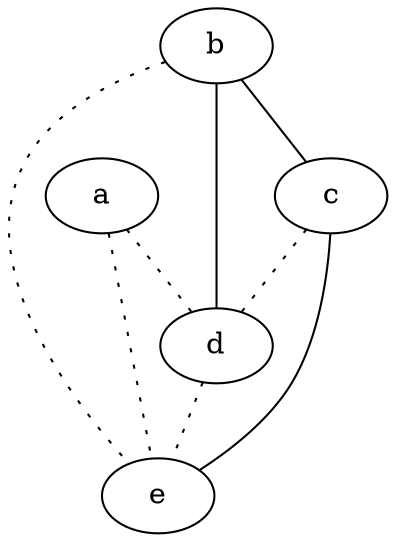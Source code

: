 graph {
a -- d [style=dotted];
a -- e [style=dotted];
b -- c;
b -- d;
b -- e [style=dotted];
c -- d [style=dotted];
c -- e;
d -- e [style=dotted];
}
